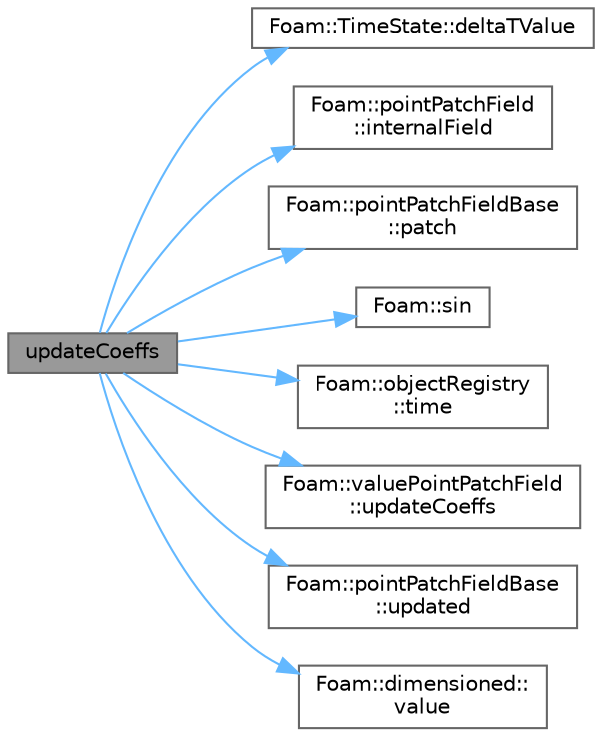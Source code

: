 digraph "updateCoeffs"
{
 // LATEX_PDF_SIZE
  bgcolor="transparent";
  edge [fontname=Helvetica,fontsize=10,labelfontname=Helvetica,labelfontsize=10];
  node [fontname=Helvetica,fontsize=10,shape=box,height=0.2,width=0.4];
  rankdir="LR";
  Node1 [id="Node000001",label="updateCoeffs",height=0.2,width=0.4,color="gray40", fillcolor="grey60", style="filled", fontcolor="black",tooltip=" "];
  Node1 -> Node2 [id="edge1_Node000001_Node000002",color="steelblue1",style="solid",tooltip=" "];
  Node2 [id="Node000002",label="Foam::TimeState::deltaTValue",height=0.2,width=0.4,color="grey40", fillcolor="white", style="filled",URL="$classFoam_1_1TimeState.html#a9fe32ece94e66b4649c5fbc38fa1543d",tooltip=" "];
  Node1 -> Node3 [id="edge2_Node000001_Node000003",color="steelblue1",style="solid",tooltip=" "];
  Node3 [id="Node000003",label="Foam::pointPatchField\l::internalField",height=0.2,width=0.4,color="grey40", fillcolor="white", style="filled",URL="$classFoam_1_1pointPatchField.html#ac8f424bcfed3cf173ddccdd767fecdd3",tooltip=" "];
  Node1 -> Node4 [id="edge3_Node000001_Node000004",color="steelblue1",style="solid",tooltip=" "];
  Node4 [id="Node000004",label="Foam::pointPatchFieldBase\l::patch",height=0.2,width=0.4,color="grey40", fillcolor="white", style="filled",URL="$classFoam_1_1pointPatchFieldBase.html#a10767af63f60bc96f2cb739abdac2abc",tooltip=" "];
  Node1 -> Node5 [id="edge4_Node000001_Node000005",color="steelblue1",style="solid",tooltip=" "];
  Node5 [id="Node000005",label="Foam::sin",height=0.2,width=0.4,color="grey40", fillcolor="white", style="filled",URL="$namespaceFoam.html#a4517d680df5510934705011b30dcefa6",tooltip=" "];
  Node1 -> Node6 [id="edge5_Node000001_Node000006",color="steelblue1",style="solid",tooltip=" "];
  Node6 [id="Node000006",label="Foam::objectRegistry\l::time",height=0.2,width=0.4,color="grey40", fillcolor="white", style="filled",URL="$classFoam_1_1objectRegistry.html#a6da2efe24eb125ba12790511a42aa05c",tooltip=" "];
  Node1 -> Node7 [id="edge6_Node000001_Node000007",color="steelblue1",style="solid",tooltip=" "];
  Node7 [id="Node000007",label="Foam::valuePointPatchField\l::updateCoeffs",height=0.2,width=0.4,color="grey40", fillcolor="white", style="filled",URL="$classFoam_1_1valuePointPatchField.html#a7e24eafac629d3733181cd942d4c902f",tooltip=" "];
  Node1 -> Node8 [id="edge7_Node000001_Node000008",color="steelblue1",style="solid",tooltip=" "];
  Node8 [id="Node000008",label="Foam::pointPatchFieldBase\l::updated",height=0.2,width=0.4,color="grey40", fillcolor="white", style="filled",URL="$classFoam_1_1pointPatchFieldBase.html#ad0df50a43396a6a16cc64d689bf86bf7",tooltip=" "];
  Node1 -> Node9 [id="edge8_Node000001_Node000009",color="steelblue1",style="solid",tooltip=" "];
  Node9 [id="Node000009",label="Foam::dimensioned::\lvalue",height=0.2,width=0.4,color="grey40", fillcolor="white", style="filled",URL="$classFoam_1_1dimensioned.html#af1a3591c50ac2e14b0fdd2347bdb440a",tooltip=" "];
}
